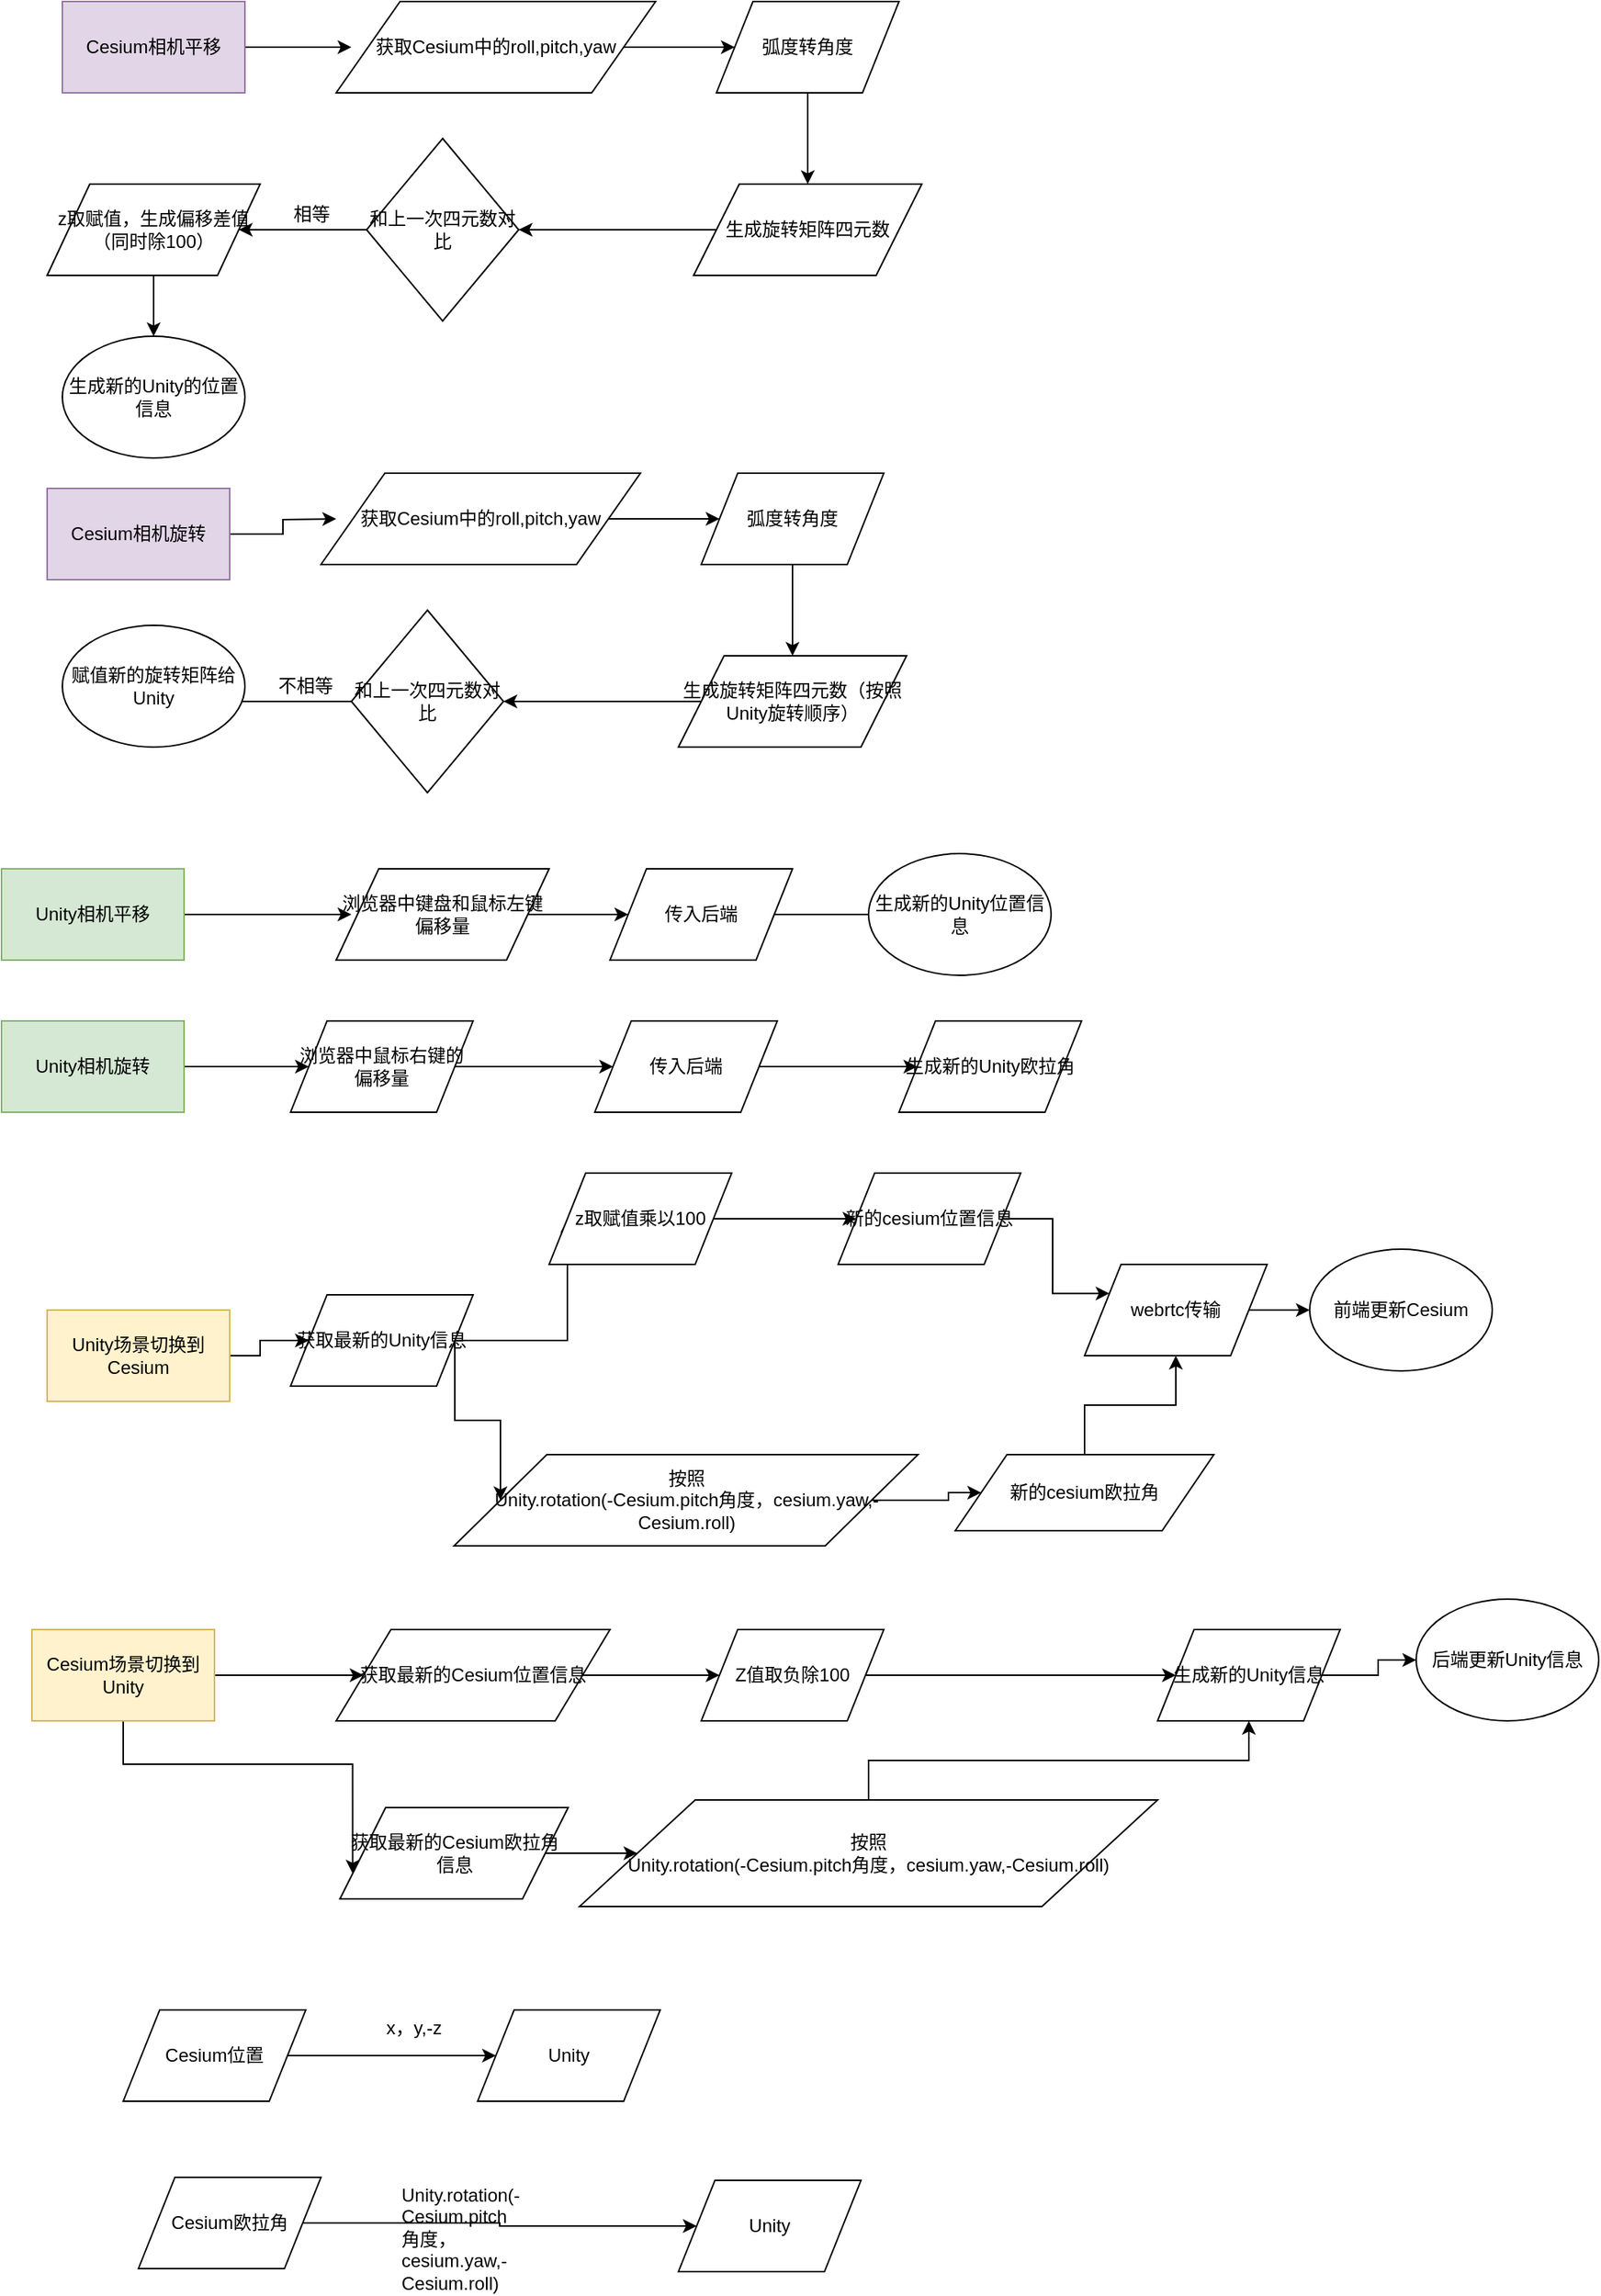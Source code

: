 <mxfile version="12.2.4" pages="1"><diagram id="LJsaDefsPTlxKsDuwofy" name="Page-1"><mxGraphModel dx="1046" dy="549" grid="1" gridSize="10" guides="1" tooltips="1" connect="1" arrows="1" fold="1" page="1" pageScale="1" pageWidth="827" pageHeight="1169" math="0" shadow="0"><root><mxCell id="0"/><mxCell id="1" parent="0"/><mxCell id="18" style="edgeStyle=orthogonalEdgeStyle;rounded=0;orthogonalLoop=1;jettySize=auto;html=1;exitX=1;exitY=0.5;exitDx=0;exitDy=0;" parent="1" source="8" edge="1"><mxGeometry relative="1" as="geometry"><mxPoint x="260" y="90" as="targetPoint"/></mxGeometry></mxCell><mxCell id="8" value="Cesium相机平移" style="rounded=0;whiteSpace=wrap;html=1;fillColor=#e1d5e7;strokeColor=#9673a6;" parent="1" vertex="1"><mxGeometry x="70" y="60" width="120" height="60" as="geometry"/></mxCell><mxCell id="51" value="" style="edgeStyle=orthogonalEdgeStyle;rounded=0;orthogonalLoop=1;jettySize=auto;html=1;" parent="1" source="11" edge="1"><mxGeometry relative="1" as="geometry"><mxPoint x="260" y="660" as="targetPoint"/></mxGeometry></mxCell><mxCell id="11" value="Unity相机平移" style="rounded=0;whiteSpace=wrap;html=1;fillColor=#d5e8d4;strokeColor=#82b366;" parent="1" vertex="1"><mxGeometry x="30" y="630" width="120" height="60" as="geometry"/></mxCell><mxCell id="57" style="edgeStyle=orthogonalEdgeStyle;rounded=0;orthogonalLoop=1;jettySize=auto;html=1;" parent="1" source="13" target="48" edge="1"><mxGeometry relative="1" as="geometry"/></mxCell><mxCell id="13" value="Unity相机旋转" style="rounded=0;whiteSpace=wrap;html=1;fillColor=#d5e8d4;strokeColor=#82b366;" parent="1" vertex="1"><mxGeometry x="30" y="730" width="120" height="60" as="geometry"/></mxCell><mxCell id="63" style="edgeStyle=orthogonalEdgeStyle;rounded=0;orthogonalLoop=1;jettySize=auto;html=1;entryX=0;entryY=0.5;entryDx=0;entryDy=0;" parent="1" source="14" target="62" edge="1"><mxGeometry relative="1" as="geometry"/></mxCell><mxCell id="14" value="Unity场景切换到Cesium" style="rounded=0;whiteSpace=wrap;html=1;fillColor=#fff2cc;strokeColor=#d6b656;" parent="1" vertex="1"><mxGeometry x="60" y="920" width="120" height="60" as="geometry"/></mxCell><mxCell id="82" style="edgeStyle=orthogonalEdgeStyle;rounded=0;orthogonalLoop=1;jettySize=auto;html=1;entryX=0;entryY=0.5;entryDx=0;entryDy=0;" parent="1" source="15" target="81" edge="1"><mxGeometry relative="1" as="geometry"/></mxCell><mxCell id="96" style="edgeStyle=orthogonalEdgeStyle;rounded=0;orthogonalLoop=1;jettySize=auto;html=1;entryX=0;entryY=0.75;entryDx=0;entryDy=0;exitX=0.5;exitY=1;exitDx=0;exitDy=0;" parent="1" source="15" target="83" edge="1"><mxGeometry relative="1" as="geometry"/></mxCell><mxCell id="15" value="Cesium场景切换到Unity" style="rounded=0;whiteSpace=wrap;html=1;fillColor=#fff2cc;strokeColor=#d6b656;" parent="1" vertex="1"><mxGeometry x="50" y="1130" width="120" height="60" as="geometry"/></mxCell><mxCell id="19" value="获取Cesium中的roll,pitch,yaw" style="shape=parallelogram;perimeter=parallelogramPerimeter;whiteSpace=wrap;html=1;" parent="1" vertex="1"><mxGeometry x="250" y="60" width="210" height="60" as="geometry"/></mxCell><mxCell id="25" value="" style="edgeStyle=orthogonalEdgeStyle;rounded=0;orthogonalLoop=1;jettySize=auto;html=1;" parent="1" source="20" target="23" edge="1"><mxGeometry relative="1" as="geometry"/></mxCell><mxCell id="20" value="弧度转角度" style="shape=parallelogram;perimeter=parallelogramPerimeter;whiteSpace=wrap;html=1;" parent="1" vertex="1"><mxGeometry x="500" y="60" width="120" height="60" as="geometry"/></mxCell><mxCell id="21" value="" style="endArrow=classic;html=1;exitX=1;exitY=0.5;exitDx=0;exitDy=0;entryX=0;entryY=0.5;entryDx=0;entryDy=0;" parent="1" source="19" target="20" edge="1"><mxGeometry width="50" height="50" relative="1" as="geometry"><mxPoint x="430" y="260" as="sourcePoint"/><mxPoint x="480" y="210" as="targetPoint"/></mxGeometry></mxCell><mxCell id="27" style="edgeStyle=orthogonalEdgeStyle;rounded=0;orthogonalLoop=1;jettySize=auto;html=1;" parent="1" source="23" target="26" edge="1"><mxGeometry relative="1" as="geometry"/></mxCell><mxCell id="23" value="生成旋转矩阵四元数" style="shape=parallelogram;perimeter=parallelogramPerimeter;whiteSpace=wrap;html=1;" parent="1" vertex="1"><mxGeometry x="485" y="180" width="150" height="60" as="geometry"/></mxCell><mxCell id="29" value="" style="edgeStyle=orthogonalEdgeStyle;rounded=0;orthogonalLoop=1;jettySize=auto;html=1;" parent="1" source="26" target="28" edge="1"><mxGeometry relative="1" as="geometry"/></mxCell><mxCell id="26" value="和上一次四元数对比" style="rhombus;whiteSpace=wrap;html=1;" parent="1" vertex="1"><mxGeometry x="270" y="150" width="100" height="120" as="geometry"/></mxCell><mxCell id="32" value="" style="edgeStyle=orthogonalEdgeStyle;rounded=0;orthogonalLoop=1;jettySize=auto;html=1;" parent="1" source="28" target="31" edge="1"><mxGeometry relative="1" as="geometry"/></mxCell><mxCell id="28" value="z取赋值，生成偏移差值（同时除100）" style="shape=parallelogram;perimeter=parallelogramPerimeter;whiteSpace=wrap;html=1;" parent="1" vertex="1"><mxGeometry x="60" y="180" width="140" height="60" as="geometry"/></mxCell><mxCell id="30" value="相等" style="text;html=1;resizable=0;points=[];autosize=1;align=left;verticalAlign=top;spacingTop=-4;" parent="1" vertex="1"><mxGeometry x="220" y="190" width="40" height="20" as="geometry"/></mxCell><mxCell id="31" value="生成新的Unity的位置信息" style="ellipse;whiteSpace=wrap;html=1;" parent="1" vertex="1"><mxGeometry x="70" y="280" width="120" height="80" as="geometry"/></mxCell><mxCell id="33" style="edgeStyle=orthogonalEdgeStyle;rounded=0;orthogonalLoop=1;jettySize=auto;html=1;exitX=1;exitY=0.5;exitDx=0;exitDy=0;" parent="1" source="34" edge="1"><mxGeometry relative="1" as="geometry"><mxPoint x="250" y="400" as="targetPoint"/></mxGeometry></mxCell><mxCell id="34" value="Cesium相机旋转" style="rounded=0;whiteSpace=wrap;html=1;fillColor=#e1d5e7;strokeColor=#9673a6;" parent="1" vertex="1"><mxGeometry x="60" y="380" width="120" height="60" as="geometry"/></mxCell><mxCell id="35" value="获取Cesium中的roll,pitch,yaw" style="shape=parallelogram;perimeter=parallelogramPerimeter;whiteSpace=wrap;html=1;" parent="1" vertex="1"><mxGeometry x="240" y="370" width="210" height="60" as="geometry"/></mxCell><mxCell id="36" value="" style="edgeStyle=orthogonalEdgeStyle;rounded=0;orthogonalLoop=1;jettySize=auto;html=1;" parent="1" source="37" target="40" edge="1"><mxGeometry relative="1" as="geometry"/></mxCell><mxCell id="37" value="弧度转角度" style="shape=parallelogram;perimeter=parallelogramPerimeter;whiteSpace=wrap;html=1;" parent="1" vertex="1"><mxGeometry x="490" y="370" width="120" height="60" as="geometry"/></mxCell><mxCell id="38" value="" style="endArrow=classic;html=1;exitX=1;exitY=0.5;exitDx=0;exitDy=0;entryX=0;entryY=0.5;entryDx=0;entryDy=0;" parent="1" source="35" target="37" edge="1"><mxGeometry width="50" height="50" relative="1" as="geometry"><mxPoint x="420" y="570" as="sourcePoint"/><mxPoint x="470" y="520" as="targetPoint"/></mxGeometry></mxCell><mxCell id="39" style="edgeStyle=orthogonalEdgeStyle;rounded=0;orthogonalLoop=1;jettySize=auto;html=1;" parent="1" source="40" target="42" edge="1"><mxGeometry relative="1" as="geometry"/></mxCell><mxCell id="40" value="生成旋转矩阵四元数（按照Unity旋转顺序）" style="shape=parallelogram;perimeter=parallelogramPerimeter;whiteSpace=wrap;html=1;" parent="1" vertex="1"><mxGeometry x="475" y="490" width="150" height="60" as="geometry"/></mxCell><mxCell id="41" value="" style="edgeStyle=orthogonalEdgeStyle;rounded=0;orthogonalLoop=1;jettySize=auto;html=1;" parent="1" source="42" edge="1"><mxGeometry relative="1" as="geometry"><mxPoint x="176" y="520" as="targetPoint"/></mxGeometry></mxCell><mxCell id="42" value="和上一次四元数对比" style="rhombus;whiteSpace=wrap;html=1;" parent="1" vertex="1"><mxGeometry x="260" y="460" width="100" height="120" as="geometry"/></mxCell><mxCell id="43" value="" style="edgeStyle=orthogonalEdgeStyle;rounded=0;orthogonalLoop=1;jettySize=auto;html=1;" parent="1" target="46" edge="1"><mxGeometry relative="1" as="geometry"><mxPoint x="120" y="550" as="sourcePoint"/></mxGeometry></mxCell><mxCell id="45" value="不相等" style="text;html=1;resizable=0;points=[];autosize=1;align=left;verticalAlign=top;spacingTop=-4;" parent="1" vertex="1"><mxGeometry x="210" y="500" width="50" height="20" as="geometry"/></mxCell><mxCell id="46" value="赋值新的旋转矩阵给Unity" style="ellipse;whiteSpace=wrap;html=1;" parent="1" vertex="1"><mxGeometry x="70" y="470" width="120" height="80" as="geometry"/></mxCell><mxCell id="53" value="" style="edgeStyle=orthogonalEdgeStyle;rounded=0;orthogonalLoop=1;jettySize=auto;html=1;" parent="1" source="47" target="52" edge="1"><mxGeometry relative="1" as="geometry"/></mxCell><mxCell id="47" value="浏览器中键盘和鼠标左键偏移量" style="shape=parallelogram;perimeter=parallelogramPerimeter;whiteSpace=wrap;html=1;" parent="1" vertex="1"><mxGeometry x="250" y="630" width="140" height="60" as="geometry"/></mxCell><mxCell id="59" value="" style="edgeStyle=orthogonalEdgeStyle;rounded=0;orthogonalLoop=1;jettySize=auto;html=1;" parent="1" source="48" target="58" edge="1"><mxGeometry relative="1" as="geometry"/></mxCell><mxCell id="48" value="浏览器中鼠标右键的偏移量" style="shape=parallelogram;perimeter=parallelogramPerimeter;whiteSpace=wrap;html=1;" parent="1" vertex="1"><mxGeometry x="220" y="730" width="120" height="60" as="geometry"/></mxCell><mxCell id="61" value="" style="edgeStyle=orthogonalEdgeStyle;rounded=0;orthogonalLoop=1;jettySize=auto;html=1;" parent="1" source="58" target="60" edge="1"><mxGeometry relative="1" as="geometry"/></mxCell><mxCell id="58" value="传入后端" style="shape=parallelogram;perimeter=parallelogramPerimeter;whiteSpace=wrap;html=1;" parent="1" vertex="1"><mxGeometry x="420" y="730" width="120" height="60" as="geometry"/></mxCell><mxCell id="60" value="生成新的Unity欧拉角" style="shape=parallelogram;perimeter=parallelogramPerimeter;whiteSpace=wrap;html=1;" parent="1" vertex="1"><mxGeometry x="620" y="730" width="120" height="60" as="geometry"/></mxCell><mxCell id="56" value="" style="edgeStyle=orthogonalEdgeStyle;rounded=0;orthogonalLoop=1;jettySize=auto;html=1;" parent="1" source="52" edge="1"><mxGeometry relative="1" as="geometry"><mxPoint x="642" y="660" as="targetPoint"/></mxGeometry></mxCell><mxCell id="52" value="传入后端" style="shape=parallelogram;perimeter=parallelogramPerimeter;whiteSpace=wrap;html=1;" parent="1" vertex="1"><mxGeometry x="430" y="630" width="120" height="60" as="geometry"/></mxCell><mxCell id="54" value="生成新的Unity位置信息" style="ellipse;whiteSpace=wrap;html=1;" parent="1" vertex="1"><mxGeometry x="600" y="620" width="120" height="80" as="geometry"/></mxCell><mxCell id="67" style="edgeStyle=orthogonalEdgeStyle;rounded=0;orthogonalLoop=1;jettySize=auto;html=1;entryX=0;entryY=0.5;entryDx=0;entryDy=0;" parent="1" source="62" target="64" edge="1"><mxGeometry relative="1" as="geometry"/></mxCell><mxCell id="68" style="edgeStyle=orthogonalEdgeStyle;rounded=0;orthogonalLoop=1;jettySize=auto;html=1;exitX=1;exitY=0.5;exitDx=0;exitDy=0;entryX=0;entryY=0.5;entryDx=0;entryDy=0;" parent="1" source="62" target="65" edge="1"><mxGeometry relative="1" as="geometry"/></mxCell><mxCell id="62" value="获取最新的Unity信息" style="shape=parallelogram;perimeter=parallelogramPerimeter;whiteSpace=wrap;html=1;" parent="1" vertex="1"><mxGeometry x="220" y="910" width="120" height="60" as="geometry"/></mxCell><mxCell id="70" value="" style="edgeStyle=orthogonalEdgeStyle;rounded=0;orthogonalLoop=1;jettySize=auto;html=1;" parent="1" source="64" target="69" edge="1"><mxGeometry relative="1" as="geometry"/></mxCell><mxCell id="64" value="z取赋值乘以100" style="shape=parallelogram;perimeter=parallelogramPerimeter;whiteSpace=wrap;html=1;" parent="1" vertex="1"><mxGeometry x="390" y="830" width="120" height="60" as="geometry"/></mxCell><mxCell id="74" style="edgeStyle=orthogonalEdgeStyle;rounded=0;orthogonalLoop=1;jettySize=auto;html=1;entryX=0;entryY=0.25;entryDx=0;entryDy=0;" parent="1" source="69" target="73" edge="1"><mxGeometry relative="1" as="geometry"/></mxCell><mxCell id="69" value="新的cesium位置信息" style="shape=parallelogram;perimeter=parallelogramPerimeter;whiteSpace=wrap;html=1;" parent="1" vertex="1"><mxGeometry x="580" y="830" width="120" height="60" as="geometry"/></mxCell><mxCell id="72" value="" style="edgeStyle=orthogonalEdgeStyle;rounded=0;orthogonalLoop=1;jettySize=auto;html=1;" parent="1" source="65" target="71" edge="1"><mxGeometry relative="1" as="geometry"/></mxCell><mxCell id="65" value="按照&lt;br&gt;Unity.rotation(-Cesium.pitch角度，cesium.yaw,-Cesium.roll)" style="shape=parallelogram;perimeter=parallelogramPerimeter;whiteSpace=wrap;html=1;" parent="1" vertex="1"><mxGeometry x="327.5" y="1015" width="305" height="60" as="geometry"/></mxCell><mxCell id="75" style="edgeStyle=orthogonalEdgeStyle;rounded=0;orthogonalLoop=1;jettySize=auto;html=1;" parent="1" source="71" target="73" edge="1"><mxGeometry relative="1" as="geometry"/></mxCell><mxCell id="71" value="新的cesium欧拉角" style="shape=parallelogram;perimeter=parallelogramPerimeter;whiteSpace=wrap;html=1;" parent="1" vertex="1"><mxGeometry x="657" y="1015" width="170" height="50" as="geometry"/></mxCell><mxCell id="80" style="edgeStyle=orthogonalEdgeStyle;rounded=0;orthogonalLoop=1;jettySize=auto;html=1;exitX=1;exitY=0.5;exitDx=0;exitDy=0;entryX=0;entryY=0.5;entryDx=0;entryDy=0;" parent="1" source="73" target="76" edge="1"><mxGeometry relative="1" as="geometry"/></mxCell><mxCell id="73" value="webrtc传输" style="shape=parallelogram;perimeter=parallelogramPerimeter;whiteSpace=wrap;html=1;" parent="1" vertex="1"><mxGeometry x="742" y="890" width="120" height="60" as="geometry"/></mxCell><mxCell id="76" value="前端更新Cesium" style="ellipse;whiteSpace=wrap;html=1;" parent="1" vertex="1"><mxGeometry x="890" y="880" width="120" height="80" as="geometry"/></mxCell><mxCell id="87" style="edgeStyle=orthogonalEdgeStyle;rounded=0;orthogonalLoop=1;jettySize=auto;html=1;" parent="1" source="81" target="86" edge="1"><mxGeometry relative="1" as="geometry"/></mxCell><mxCell id="81" value="获取最新的Cesium位置信息" style="shape=parallelogram;perimeter=parallelogramPerimeter;whiteSpace=wrap;html=1;" parent="1" vertex="1"><mxGeometry x="250" y="1130" width="180" height="60" as="geometry"/></mxCell><mxCell id="89" style="edgeStyle=orthogonalEdgeStyle;rounded=0;orthogonalLoop=1;jettySize=auto;html=1;" parent="1" source="83" target="88" edge="1"><mxGeometry relative="1" as="geometry"/></mxCell><mxCell id="83" value="获取最新的Cesium欧拉角信息" style="shape=parallelogram;perimeter=parallelogramPerimeter;whiteSpace=wrap;html=1;" parent="1" vertex="1"><mxGeometry x="252.5" y="1247" width="150" height="60" as="geometry"/></mxCell><mxCell id="91" style="edgeStyle=orthogonalEdgeStyle;rounded=0;orthogonalLoop=1;jettySize=auto;html=1;entryX=0;entryY=0.5;entryDx=0;entryDy=0;" parent="1" source="86" target="90" edge="1"><mxGeometry relative="1" as="geometry"/></mxCell><mxCell id="86" value="Z值取负除100" style="shape=parallelogram;perimeter=parallelogramPerimeter;whiteSpace=wrap;html=1;" parent="1" vertex="1"><mxGeometry x="490" y="1130" width="120" height="60" as="geometry"/></mxCell><mxCell id="92" style="edgeStyle=orthogonalEdgeStyle;rounded=0;orthogonalLoop=1;jettySize=auto;html=1;entryX=0.5;entryY=1;entryDx=0;entryDy=0;" parent="1" source="88" target="90" edge="1"><mxGeometry relative="1" as="geometry"/></mxCell><mxCell id="88" value="&lt;span style=&quot;white-space: normal&quot;&gt;按照&lt;/span&gt;&lt;br style=&quot;white-space: normal&quot;&gt;&lt;span style=&quot;white-space: normal&quot;&gt;Unity.rotation(-Cesium.pitch角度，cesium.yaw,-Cesium.roll)&lt;/span&gt;" style="shape=parallelogram;perimeter=parallelogramPerimeter;whiteSpace=wrap;html=1;" parent="1" vertex="1"><mxGeometry x="410" y="1242" width="380" height="70" as="geometry"/></mxCell><mxCell id="94" style="edgeStyle=orthogonalEdgeStyle;rounded=0;orthogonalLoop=1;jettySize=auto;html=1;" parent="1" source="90" target="93" edge="1"><mxGeometry relative="1" as="geometry"/></mxCell><mxCell id="90" value="生成新的Unity信息" style="shape=parallelogram;perimeter=parallelogramPerimeter;whiteSpace=wrap;html=1;" parent="1" vertex="1"><mxGeometry x="790" y="1130" width="120" height="60" as="geometry"/></mxCell><mxCell id="93" value="后端更新Unity信息" style="ellipse;whiteSpace=wrap;html=1;" parent="1" vertex="1"><mxGeometry x="960" y="1110" width="120" height="80" as="geometry"/></mxCell><mxCell id="100" style="edgeStyle=orthogonalEdgeStyle;rounded=0;orthogonalLoop=1;jettySize=auto;html=1;" parent="1" source="98" target="99" edge="1"><mxGeometry relative="1" as="geometry"/></mxCell><mxCell id="98" value="Cesium位置" style="shape=parallelogram;perimeter=parallelogramPerimeter;whiteSpace=wrap;html=1;" parent="1" vertex="1"><mxGeometry x="110" y="1380" width="120" height="60" as="geometry"/></mxCell><mxCell id="99" value="Unity" style="shape=parallelogram;perimeter=parallelogramPerimeter;whiteSpace=wrap;html=1;" parent="1" vertex="1"><mxGeometry x="343" y="1380" width="120" height="60" as="geometry"/></mxCell><mxCell id="101" value="x，y,-z" style="text;html=1;resizable=0;points=[];autosize=1;align=left;verticalAlign=top;spacingTop=-4;" parent="1" vertex="1"><mxGeometry x="281" y="1382" width="50" height="20" as="geometry"/></mxCell><mxCell id="102" style="edgeStyle=orthogonalEdgeStyle;rounded=0;orthogonalLoop=1;jettySize=auto;html=1;" parent="1" source="103" target="104" edge="1"><mxGeometry relative="1" as="geometry"/></mxCell><mxCell id="103" value="Cesium欧拉角" style="shape=parallelogram;perimeter=parallelogramPerimeter;whiteSpace=wrap;html=1;" parent="1" vertex="1"><mxGeometry x="120" y="1490" width="120" height="60" as="geometry"/></mxCell><mxCell id="104" value="Unity" style="shape=parallelogram;perimeter=parallelogramPerimeter;whiteSpace=wrap;html=1;" parent="1" vertex="1"><mxGeometry x="475" y="1492" width="120" height="60" as="geometry"/></mxCell><mxCell id="105" value="&lt;span style=&quot;text-align: center ; white-space: normal&quot;&gt;Unity.rotation(-Cesium.pitch角度，cesium.yaw,-Cesium.roll)&lt;/span&gt;" style="text;html=1;resizable=0;points=[];autosize=1;align=left;verticalAlign=top;spacingTop=-4;" parent="1" vertex="1"><mxGeometry x="291" y="1492" width="330" height="20" as="geometry"/></mxCell></root></mxGraphModel></diagram></mxfile>